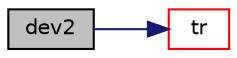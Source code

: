 digraph "dev2"
{
  bgcolor="transparent";
  edge [fontname="Helvetica",fontsize="10",labelfontname="Helvetica",labelfontsize="10"];
  node [fontname="Helvetica",fontsize="10",shape=record];
  rankdir="LR";
  Node140858 [label="dev2",height=0.2,width=0.4,color="black", fillcolor="grey75", style="filled", fontcolor="black"];
  Node140858 -> Node140859 [color="midnightblue",fontsize="10",style="solid",fontname="Helvetica"];
  Node140859 [label="tr",height=0.2,width=0.4,color="red",URL="$a21851.html#a3697f5721aa8751868f64060aa4aa5e7",tooltip="Return the trace of a symmetric tensor. "];
}
